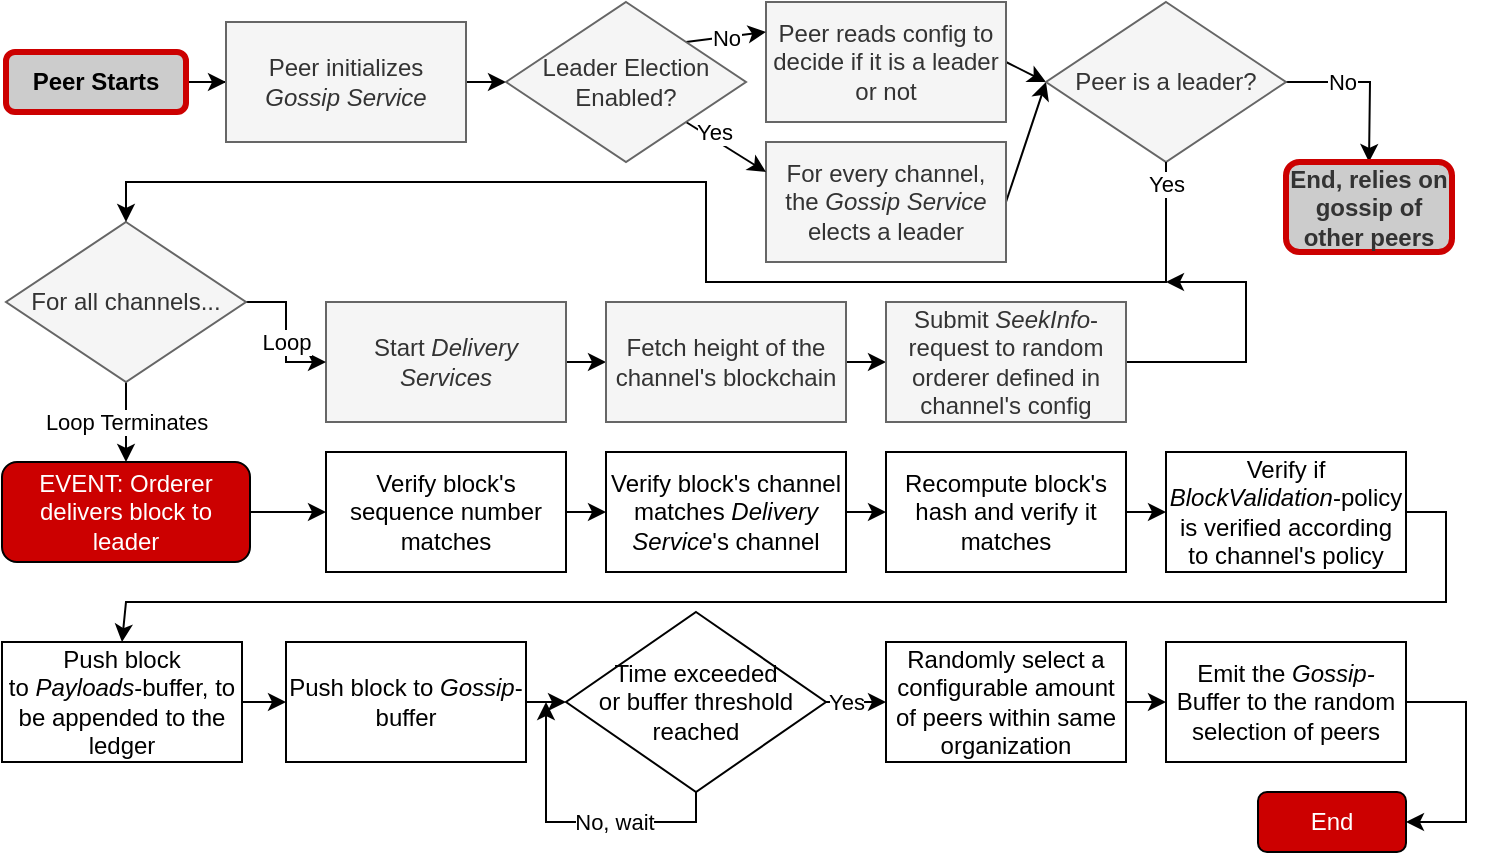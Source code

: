 <mxfile version="14.4.6" type="device"><diagram id="CKkk7InB5MDCE8MwSm3O" name="Page-1"><mxGraphModel dx="2062" dy="1052" grid="1" gridSize="10" guides="1" tooltips="1" connect="1" arrows="1" fold="1" page="1" pageScale="1" pageWidth="827" pageHeight="1169" math="0" shadow="0"><root><mxCell id="0"/><mxCell id="1" parent="0"/><mxCell id="rjnawhmvAb7sh7AyRwMc-23" style="edgeStyle=orthogonalEdgeStyle;rounded=0;orthogonalLoop=1;jettySize=auto;html=1;exitX=1;exitY=0.5;exitDx=0;exitDy=0;fontColor=#FFFFFF;" edge="1" parent="1" source="rjnawhmvAb7sh7AyRwMc-1" target="rjnawhmvAb7sh7AyRwMc-2"><mxGeometry relative="1" as="geometry"/></mxCell><mxCell id="rjnawhmvAb7sh7AyRwMc-1" value="Peer Starts" style="rounded=1;whiteSpace=wrap;html=1;fontStyle=1;fillColor=#CCCCCC;strokeWidth=3;strokeColor=#CC0000;" vertex="1" parent="1"><mxGeometry x="20" y="25" width="90" height="30" as="geometry"/></mxCell><mxCell id="rjnawhmvAb7sh7AyRwMc-24" style="edgeStyle=orthogonalEdgeStyle;rounded=0;orthogonalLoop=1;jettySize=auto;html=1;exitX=1;exitY=0.5;exitDx=0;exitDy=0;entryX=0;entryY=0.5;entryDx=0;entryDy=0;fontColor=#FFFFFF;" edge="1" parent="1" source="rjnawhmvAb7sh7AyRwMc-2" target="rjnawhmvAb7sh7AyRwMc-7"><mxGeometry relative="1" as="geometry"/></mxCell><mxCell id="rjnawhmvAb7sh7AyRwMc-2" value="Peer initializes &lt;i&gt;Gossip Service&lt;/i&gt;" style="rounded=0;whiteSpace=wrap;html=1;fillColor=#f5f5f5;strokeColor=#666666;fontColor=#333333;" vertex="1" parent="1"><mxGeometry x="130" y="10" width="120" height="60" as="geometry"/></mxCell><mxCell id="rjnawhmvAb7sh7AyRwMc-28" style="edgeStyle=none;rounded=0;orthogonalLoop=1;jettySize=auto;html=1;exitX=1;exitY=0.5;exitDx=0;exitDy=0;entryX=0;entryY=0.5;entryDx=0;entryDy=0;fontColor=#000000;" edge="1" parent="1" source="rjnawhmvAb7sh7AyRwMc-3" target="rjnawhmvAb7sh7AyRwMc-9"><mxGeometry relative="1" as="geometry"/></mxCell><mxCell id="rjnawhmvAb7sh7AyRwMc-3" value="For every channel, the &lt;i&gt;Gossip Service&lt;/i&gt; elects a leader" style="rounded=0;whiteSpace=wrap;html=1;fillColor=#f5f5f5;strokeColor=#666666;fontColor=#333333;" vertex="1" parent="1"><mxGeometry x="400" y="70" width="120" height="60" as="geometry"/></mxCell><mxCell id="rjnawhmvAb7sh7AyRwMc-27" style="edgeStyle=none;rounded=0;orthogonalLoop=1;jettySize=auto;html=1;exitX=1;exitY=0.5;exitDx=0;exitDy=0;entryX=0;entryY=0.5;entryDx=0;entryDy=0;fontColor=#000000;" edge="1" parent="1" source="rjnawhmvAb7sh7AyRwMc-6" target="rjnawhmvAb7sh7AyRwMc-9"><mxGeometry relative="1" as="geometry"/></mxCell><mxCell id="rjnawhmvAb7sh7AyRwMc-6" value="Peer reads config to decide if it is a leader or not" style="rounded=0;whiteSpace=wrap;html=1;fillColor=#f5f5f5;strokeColor=#666666;fontColor=#333333;" vertex="1" parent="1"><mxGeometry x="400" width="120" height="60" as="geometry"/></mxCell><mxCell id="rjnawhmvAb7sh7AyRwMc-25" value="&lt;font color=&quot;#000000&quot;&gt;No&lt;/font&gt;" style="rounded=0;orthogonalLoop=1;jettySize=auto;html=1;exitX=1;exitY=0;exitDx=0;exitDy=0;entryX=0;entryY=0.25;entryDx=0;entryDy=0;fontColor=#FFFFFF;" edge="1" parent="1" source="rjnawhmvAb7sh7AyRwMc-7" target="rjnawhmvAb7sh7AyRwMc-6"><mxGeometry relative="1" as="geometry"/></mxCell><mxCell id="rjnawhmvAb7sh7AyRwMc-26" value="Yes" style="edgeStyle=none;rounded=0;orthogonalLoop=1;jettySize=auto;html=1;exitX=1;exitY=1;exitDx=0;exitDy=0;entryX=0;entryY=0.25;entryDx=0;entryDy=0;" edge="1" parent="1" source="rjnawhmvAb7sh7AyRwMc-7" target="rjnawhmvAb7sh7AyRwMc-3"><mxGeometry x="-0.385" y="3" relative="1" as="geometry"><mxPoint as="offset"/></mxGeometry></mxCell><mxCell id="rjnawhmvAb7sh7AyRwMc-7" value="Leader Election Enabled?" style="rhombus;whiteSpace=wrap;html=1;fillColor=#f5f5f5;strokeColor=#666666;fontColor=#333333;" vertex="1" parent="1"><mxGeometry x="270" width="120" height="80" as="geometry"/></mxCell><mxCell id="rjnawhmvAb7sh7AyRwMc-29" value="No" style="edgeStyle=none;rounded=0;orthogonalLoop=1;jettySize=auto;html=1;exitX=1;exitY=0.5;exitDx=0;exitDy=0;entryX=0.5;entryY=0;entryDx=0;entryDy=0;fontColor=#000000;" edge="1" parent="1" source="rjnawhmvAb7sh7AyRwMc-9" target="rjnawhmvAb7sh7AyRwMc-10"><mxGeometry x="-0.333" relative="1" as="geometry"><Array as="points"><mxPoint x="702" y="40"/></Array><mxPoint as="offset"/></mxGeometry></mxCell><mxCell id="rjnawhmvAb7sh7AyRwMc-9" value="Peer is a leader?" style="rhombus;whiteSpace=wrap;html=1;fillColor=#f5f5f5;strokeColor=#666666;fontColor=#333333;" vertex="1" parent="1"><mxGeometry x="540" width="120" height="80" as="geometry"/></mxCell><mxCell id="rjnawhmvAb7sh7AyRwMc-10" value="End, relies on gossip of other peers" style="rounded=1;whiteSpace=wrap;html=1;fontColor=#333333;fontStyle=1;fillColor=#CCCCCC;strokeColor=#CC0000;strokeWidth=3;" vertex="1" parent="1"><mxGeometry x="660" y="80" width="83" height="45" as="geometry"/></mxCell><mxCell id="rjnawhmvAb7sh7AyRwMc-39" style="edgeStyle=none;rounded=0;orthogonalLoop=1;jettySize=auto;html=1;exitX=1;exitY=0.5;exitDx=0;exitDy=0;entryX=0;entryY=0.5;entryDx=0;entryDy=0;fontColor=#000000;" edge="1" parent="1" source="rjnawhmvAb7sh7AyRwMc-11" target="rjnawhmvAb7sh7AyRwMc-12"><mxGeometry relative="1" as="geometry"/></mxCell><mxCell id="rjnawhmvAb7sh7AyRwMc-11" value="Start &lt;i&gt;Delivery Services&lt;/i&gt;" style="rounded=0;whiteSpace=wrap;html=1;fillColor=#f5f5f5;strokeColor=#666666;fontColor=#333333;" vertex="1" parent="1"><mxGeometry x="180" y="150" width="120" height="60" as="geometry"/></mxCell><mxCell id="rjnawhmvAb7sh7AyRwMc-40" style="edgeStyle=none;rounded=0;orthogonalLoop=1;jettySize=auto;html=1;exitX=1;exitY=0.5;exitDx=0;exitDy=0;entryX=0;entryY=0.5;entryDx=0;entryDy=0;fontColor=#000000;" edge="1" parent="1" source="rjnawhmvAb7sh7AyRwMc-12" target="rjnawhmvAb7sh7AyRwMc-13"><mxGeometry relative="1" as="geometry"/></mxCell><mxCell id="rjnawhmvAb7sh7AyRwMc-12" value="Fetch height of the channel's blockchain" style="rounded=0;whiteSpace=wrap;html=1;fillColor=#f5f5f5;strokeColor=#666666;fontColor=#333333;" vertex="1" parent="1"><mxGeometry x="320" y="150" width="120" height="60" as="geometry"/></mxCell><mxCell id="rjnawhmvAb7sh7AyRwMc-41" style="edgeStyle=none;rounded=0;orthogonalLoop=1;jettySize=auto;html=1;exitX=1;exitY=0.5;exitDx=0;exitDy=0;fontColor=#000000;" edge="1" parent="1" source="rjnawhmvAb7sh7AyRwMc-13"><mxGeometry relative="1" as="geometry"><mxPoint x="600" y="140" as="targetPoint"/><Array as="points"><mxPoint x="600" y="180"/><mxPoint x="640" y="180"/><mxPoint x="640" y="140"/></Array></mxGeometry></mxCell><mxCell id="rjnawhmvAb7sh7AyRwMc-13" value="Submit &lt;i&gt;SeekInfo&lt;/i&gt;-request to random orderer defined in channel's config" style="rounded=0;whiteSpace=wrap;html=1;fillColor=#f5f5f5;strokeColor=#666666;fontColor=#333333;" vertex="1" parent="1"><mxGeometry x="460" y="150" width="120" height="60" as="geometry"/></mxCell><mxCell id="rjnawhmvAb7sh7AyRwMc-31" value="Loop" style="edgeStyle=none;rounded=0;orthogonalLoop=1;jettySize=auto;html=1;exitX=1;exitY=0.5;exitDx=0;exitDy=0;entryX=0;entryY=0.5;entryDx=0;entryDy=0;fontColor=#000000;" edge="1" parent="1" source="rjnawhmvAb7sh7AyRwMc-14" target="rjnawhmvAb7sh7AyRwMc-11"><mxGeometry x="0.143" relative="1" as="geometry"><Array as="points"><mxPoint x="160" y="150"/><mxPoint x="160" y="180"/></Array><mxPoint as="offset"/></mxGeometry></mxCell><mxCell id="rjnawhmvAb7sh7AyRwMc-38" value="Loop Terminates" style="edgeStyle=none;rounded=0;orthogonalLoop=1;jettySize=auto;html=1;exitX=0.5;exitY=1;exitDx=0;exitDy=0;entryX=0.5;entryY=0;entryDx=0;entryDy=0;fontColor=#000000;" edge="1" parent="1" source="rjnawhmvAb7sh7AyRwMc-14" target="rjnawhmvAb7sh7AyRwMc-15"><mxGeometry relative="1" as="geometry"/></mxCell><mxCell id="rjnawhmvAb7sh7AyRwMc-14" value="For all channels..." style="rhombus;whiteSpace=wrap;html=1;fillColor=#f5f5f5;strokeColor=#666666;fontColor=#333333;" vertex="1" parent="1"><mxGeometry x="20" y="110" width="120" height="80" as="geometry"/></mxCell><mxCell id="rjnawhmvAb7sh7AyRwMc-42" style="edgeStyle=none;rounded=0;orthogonalLoop=1;jettySize=auto;html=1;exitX=1;exitY=0.5;exitDx=0;exitDy=0;entryX=0;entryY=0.5;entryDx=0;entryDy=0;fontColor=#000000;" edge="1" parent="1" source="rjnawhmvAb7sh7AyRwMc-15" target="rjnawhmvAb7sh7AyRwMc-16"><mxGeometry relative="1" as="geometry"/></mxCell><mxCell id="rjnawhmvAb7sh7AyRwMc-15" value="EVENT: Orderer delivers block to leader" style="rounded=1;whiteSpace=wrap;html=1;fillColor=#CC0000;fontColor=#FFFFFF;" vertex="1" parent="1"><mxGeometry x="18" y="230" width="124" height="50" as="geometry"/></mxCell><mxCell id="rjnawhmvAb7sh7AyRwMc-43" style="edgeStyle=none;rounded=0;orthogonalLoop=1;jettySize=auto;html=1;exitX=1;exitY=0.5;exitDx=0;exitDy=0;entryX=0;entryY=0.5;entryDx=0;entryDy=0;fontColor=#000000;" edge="1" parent="1" source="rjnawhmvAb7sh7AyRwMc-16" target="rjnawhmvAb7sh7AyRwMc-17"><mxGeometry relative="1" as="geometry"/></mxCell><mxCell id="rjnawhmvAb7sh7AyRwMc-16" value="Verify block's sequence number matches" style="rounded=0;whiteSpace=wrap;html=1;" vertex="1" parent="1"><mxGeometry x="180" y="225" width="120" height="60" as="geometry"/></mxCell><mxCell id="rjnawhmvAb7sh7AyRwMc-44" style="edgeStyle=none;rounded=0;orthogonalLoop=1;jettySize=auto;html=1;exitX=1;exitY=0.5;exitDx=0;exitDy=0;entryX=0;entryY=0.5;entryDx=0;entryDy=0;fontColor=#000000;" edge="1" parent="1" source="rjnawhmvAb7sh7AyRwMc-17" target="rjnawhmvAb7sh7AyRwMc-18"><mxGeometry relative="1" as="geometry"/></mxCell><mxCell id="rjnawhmvAb7sh7AyRwMc-17" value="Verify block's channel matches &lt;i&gt;Delivery Service&lt;/i&gt;'s channel" style="rounded=0;whiteSpace=wrap;html=1;" vertex="1" parent="1"><mxGeometry x="320" y="225" width="120" height="60" as="geometry"/></mxCell><mxCell id="rjnawhmvAb7sh7AyRwMc-45" style="edgeStyle=none;rounded=0;orthogonalLoop=1;jettySize=auto;html=1;exitX=1;exitY=0.5;exitDx=0;exitDy=0;entryX=0;entryY=0.5;entryDx=0;entryDy=0;fontColor=#000000;" edge="1" parent="1" source="rjnawhmvAb7sh7AyRwMc-18" target="rjnawhmvAb7sh7AyRwMc-19"><mxGeometry relative="1" as="geometry"/></mxCell><mxCell id="rjnawhmvAb7sh7AyRwMc-18" value="Recompute block's hash and verify it matches" style="rounded=0;whiteSpace=wrap;html=1;" vertex="1" parent="1"><mxGeometry x="460" y="225" width="120" height="60" as="geometry"/></mxCell><mxCell id="rjnawhmvAb7sh7AyRwMc-49" style="edgeStyle=none;rounded=0;orthogonalLoop=1;jettySize=auto;html=1;exitX=1;exitY=0.5;exitDx=0;exitDy=0;entryX=0.5;entryY=0;entryDx=0;entryDy=0;fontColor=#000000;" edge="1" parent="1" source="rjnawhmvAb7sh7AyRwMc-19" target="rjnawhmvAb7sh7AyRwMc-47"><mxGeometry relative="1" as="geometry"><Array as="points"><mxPoint x="740" y="255"/><mxPoint x="740" y="300"/><mxPoint x="80" y="300"/></Array></mxGeometry></mxCell><mxCell id="rjnawhmvAb7sh7AyRwMc-19" value="Verify if &lt;i&gt;BlockValidation&lt;/i&gt;-policy is verified according to channel's policy" style="rounded=0;whiteSpace=wrap;html=1;" vertex="1" parent="1"><mxGeometry x="600" y="225" width="120" height="60" as="geometry"/></mxCell><mxCell id="rjnawhmvAb7sh7AyRwMc-30" value="Yes" style="edgeStyle=none;rounded=0;orthogonalLoop=1;jettySize=auto;html=1;fontColor=#000000;entryX=0.5;entryY=0;entryDx=0;entryDy=0;exitX=0.5;exitY=1;exitDx=0;exitDy=0;" edge="1" parent="1" source="rjnawhmvAb7sh7AyRwMc-9" target="rjnawhmvAb7sh7AyRwMc-14"><mxGeometry x="-0.968" relative="1" as="geometry"><mxPoint x="630" y="90" as="sourcePoint"/><Array as="points"><mxPoint x="600" y="140"/><mxPoint x="370" y="140"/><mxPoint x="370" y="90"/><mxPoint x="80" y="90"/></Array><mxPoint as="offset"/></mxGeometry></mxCell><mxCell id="rjnawhmvAb7sh7AyRwMc-61" style="edgeStyle=none;rounded=0;orthogonalLoop=1;jettySize=auto;html=1;exitX=1;exitY=0.5;exitDx=0;exitDy=0;entryX=0;entryY=0.5;entryDx=0;entryDy=0;fontColor=#000000;" edge="1" parent="1" source="rjnawhmvAb7sh7AyRwMc-47" target="rjnawhmvAb7sh7AyRwMc-60"><mxGeometry relative="1" as="geometry"/></mxCell><mxCell id="rjnawhmvAb7sh7AyRwMc-47" value="Push block to&amp;nbsp;&lt;i&gt;Payloads&lt;/i&gt;-buffer, to be appended to the ledger" style="rounded=0;whiteSpace=wrap;html=1;" vertex="1" parent="1"><mxGeometry x="18" y="320" width="120" height="60" as="geometry"/></mxCell><mxCell id="rjnawhmvAb7sh7AyRwMc-55" value="No, wait" style="edgeStyle=none;rounded=0;orthogonalLoop=1;jettySize=auto;html=1;exitX=0.5;exitY=1;exitDx=0;exitDy=0;fontColor=#000000;" edge="1" parent="1" source="rjnawhmvAb7sh7AyRwMc-53"><mxGeometry x="-0.25" relative="1" as="geometry"><mxPoint x="290" y="350" as="targetPoint"/><Array as="points"><mxPoint x="365" y="410"/><mxPoint x="290" y="410"/></Array><mxPoint as="offset"/></mxGeometry></mxCell><mxCell id="rjnawhmvAb7sh7AyRwMc-57" value="Yes" style="edgeStyle=none;rounded=0;orthogonalLoop=1;jettySize=auto;html=1;exitX=1;exitY=0.5;exitDx=0;exitDy=0;entryX=0;entryY=0.5;entryDx=0;entryDy=0;fontColor=#000000;" edge="1" parent="1" source="rjnawhmvAb7sh7AyRwMc-53" target="rjnawhmvAb7sh7AyRwMc-56"><mxGeometry x="-0.333" relative="1" as="geometry"><mxPoint as="offset"/></mxGeometry></mxCell><mxCell id="rjnawhmvAb7sh7AyRwMc-53" value="Time exceeded&lt;br&gt;or buffer threshold&lt;br&gt;reached" style="rhombus;whiteSpace=wrap;html=1;" vertex="1" parent="1"><mxGeometry x="300" y="305" width="130" height="90" as="geometry"/></mxCell><mxCell id="rjnawhmvAb7sh7AyRwMc-59" style="edgeStyle=none;rounded=0;orthogonalLoop=1;jettySize=auto;html=1;exitX=1;exitY=0.5;exitDx=0;exitDy=0;entryX=0;entryY=0.5;entryDx=0;entryDy=0;fontColor=#000000;" edge="1" parent="1" source="rjnawhmvAb7sh7AyRwMc-56" target="rjnawhmvAb7sh7AyRwMc-58"><mxGeometry relative="1" as="geometry"/></mxCell><mxCell id="rjnawhmvAb7sh7AyRwMc-56" value="Randomly select a configurable amount of peers within same organization" style="rounded=0;whiteSpace=wrap;html=1;strokeWidth=1;" vertex="1" parent="1"><mxGeometry x="460" y="320" width="120" height="60" as="geometry"/></mxCell><mxCell id="rjnawhmvAb7sh7AyRwMc-64" style="edgeStyle=none;rounded=0;orthogonalLoop=1;jettySize=auto;html=1;exitX=1;exitY=0.5;exitDx=0;exitDy=0;entryX=1;entryY=0.5;entryDx=0;entryDy=0;fontColor=#000000;" edge="1" parent="1" source="rjnawhmvAb7sh7AyRwMc-58" target="rjnawhmvAb7sh7AyRwMc-63"><mxGeometry relative="1" as="geometry"><Array as="points"><mxPoint x="750" y="350"/><mxPoint x="750" y="410"/></Array></mxGeometry></mxCell><mxCell id="rjnawhmvAb7sh7AyRwMc-58" value="Emit the &lt;i&gt;Gossip-&lt;/i&gt;Buffer&amp;nbsp;to the random selection of peers" style="rounded=0;whiteSpace=wrap;html=1;strokeWidth=1;" vertex="1" parent="1"><mxGeometry x="600" y="320" width="120" height="60" as="geometry"/></mxCell><mxCell id="rjnawhmvAb7sh7AyRwMc-62" style="edgeStyle=none;rounded=0;orthogonalLoop=1;jettySize=auto;html=1;exitX=1;exitY=0.5;exitDx=0;exitDy=0;entryX=0;entryY=0.5;entryDx=0;entryDy=0;fontColor=#000000;" edge="1" parent="1" source="rjnawhmvAb7sh7AyRwMc-60" target="rjnawhmvAb7sh7AyRwMc-53"><mxGeometry relative="1" as="geometry"/></mxCell><mxCell id="rjnawhmvAb7sh7AyRwMc-60" value="Push block to &lt;i&gt;Gossip&lt;/i&gt;-buffer" style="rounded=0;whiteSpace=wrap;html=1;" vertex="1" parent="1"><mxGeometry x="160" y="320" width="120" height="60" as="geometry"/></mxCell><mxCell id="rjnawhmvAb7sh7AyRwMc-63" value="End" style="rounded=1;whiteSpace=wrap;html=1;fillColor=#CC0000;fontColor=#FFFFFF;" vertex="1" parent="1"><mxGeometry x="646" y="395" width="74" height="30" as="geometry"/></mxCell></root></mxGraphModel></diagram></mxfile>